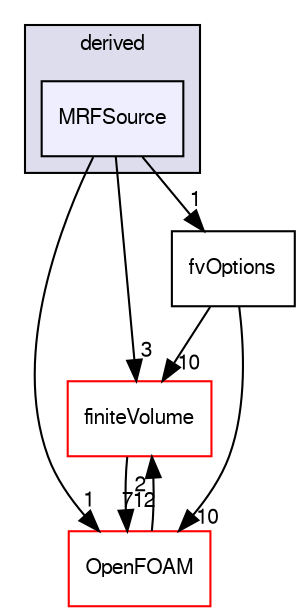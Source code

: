 digraph "src/fvOptions/sources/derived/MRFSource" {
  bgcolor=transparent;
  compound=true
  node [ fontsize="10", fontname="FreeSans"];
  edge [ labelfontsize="10", labelfontname="FreeSans"];
  subgraph clusterdir_04ada5f3e1c5f73b4b84eeccdf3d9cec {
    graph [ bgcolor="#ddddee", pencolor="black", label="derived" fontname="FreeSans", fontsize="10", URL="dir_04ada5f3e1c5f73b4b84eeccdf3d9cec.html"]
  dir_aaaaa12ff87ea03b74c0c79afd7e1dbe [shape=box, label="MRFSource", style="filled", fillcolor="#eeeeff", pencolor="black", URL="dir_aaaaa12ff87ea03b74c0c79afd7e1dbe.html"];
  }
  dir_9bd15774b555cf7259a6fa18f99fe99b [shape=box label="finiteVolume" color="red" URL="dir_9bd15774b555cf7259a6fa18f99fe99b.html"];
  dir_c5473ff19b20e6ec4dfe5c310b3778a8 [shape=box label="OpenFOAM" color="red" URL="dir_c5473ff19b20e6ec4dfe5c310b3778a8.html"];
  dir_c16f925717b05545e65cb6863704293a [shape=box label="fvOptions" URL="dir_c16f925717b05545e65cb6863704293a.html"];
  dir_9bd15774b555cf7259a6fa18f99fe99b->dir_c5473ff19b20e6ec4dfe5c310b3778a8 [headlabel="712", labeldistance=1.5 headhref="dir_000749_001732.html"];
  dir_c5473ff19b20e6ec4dfe5c310b3778a8->dir_9bd15774b555cf7259a6fa18f99fe99b [headlabel="2", labeldistance=1.5 headhref="dir_001732_000749.html"];
  dir_c16f925717b05545e65cb6863704293a->dir_9bd15774b555cf7259a6fa18f99fe99b [headlabel="10", labeldistance=1.5 headhref="dir_001154_000749.html"];
  dir_c16f925717b05545e65cb6863704293a->dir_c5473ff19b20e6ec4dfe5c310b3778a8 [headlabel="10", labeldistance=1.5 headhref="dir_001154_001732.html"];
  dir_aaaaa12ff87ea03b74c0c79afd7e1dbe->dir_9bd15774b555cf7259a6fa18f99fe99b [headlabel="3", labeldistance=1.5 headhref="dir_001161_000749.html"];
  dir_aaaaa12ff87ea03b74c0c79afd7e1dbe->dir_c5473ff19b20e6ec4dfe5c310b3778a8 [headlabel="1", labeldistance=1.5 headhref="dir_001161_001732.html"];
  dir_aaaaa12ff87ea03b74c0c79afd7e1dbe->dir_c16f925717b05545e65cb6863704293a [headlabel="1", labeldistance=1.5 headhref="dir_001161_001154.html"];
}
